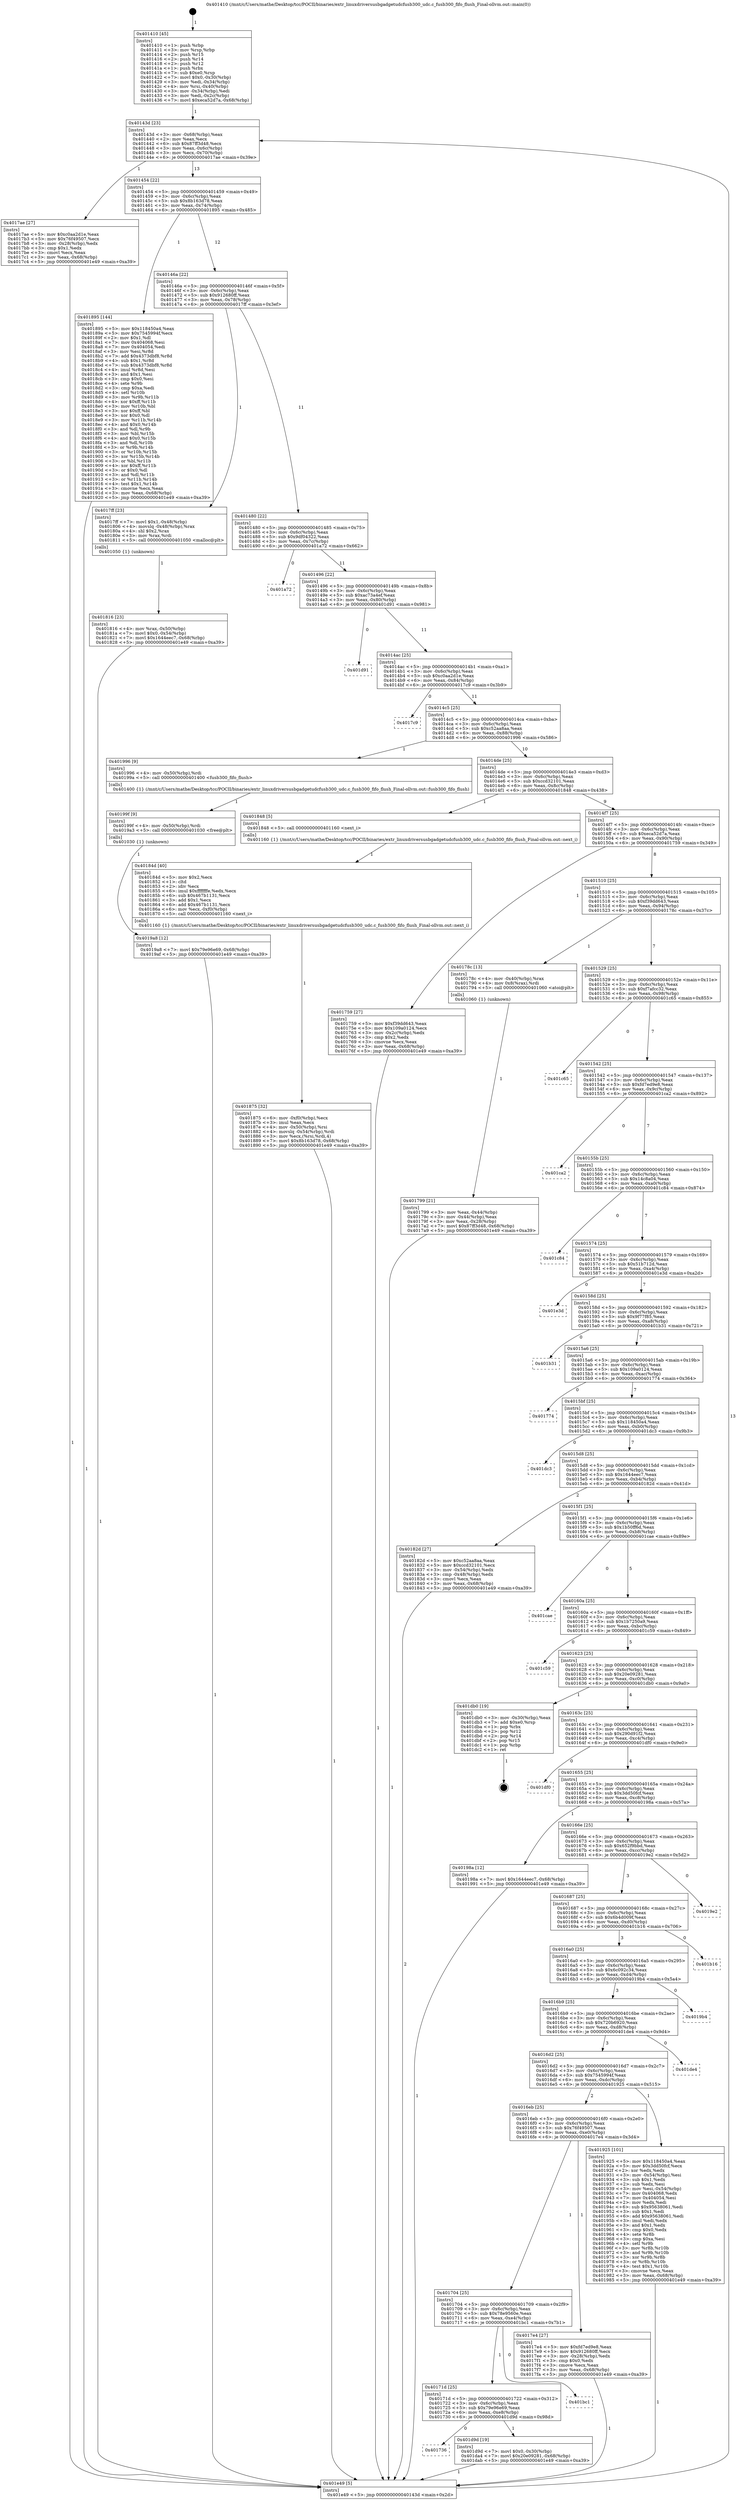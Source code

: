 digraph "0x401410" {
  label = "0x401410 (/mnt/c/Users/mathe/Desktop/tcc/POCII/binaries/extr_linuxdriversusbgadgetudcfusb300_udc.c_fusb300_fifo_flush_Final-ollvm.out::main(0))"
  labelloc = "t"
  node[shape=record]

  Entry [label="",width=0.3,height=0.3,shape=circle,fillcolor=black,style=filled]
  "0x40143d" [label="{
     0x40143d [23]\l
     | [instrs]\l
     &nbsp;&nbsp;0x40143d \<+3\>: mov -0x68(%rbp),%eax\l
     &nbsp;&nbsp;0x401440 \<+2\>: mov %eax,%ecx\l
     &nbsp;&nbsp;0x401442 \<+6\>: sub $0x87ff3d48,%ecx\l
     &nbsp;&nbsp;0x401448 \<+3\>: mov %eax,-0x6c(%rbp)\l
     &nbsp;&nbsp;0x40144b \<+3\>: mov %ecx,-0x70(%rbp)\l
     &nbsp;&nbsp;0x40144e \<+6\>: je 00000000004017ae \<main+0x39e\>\l
  }"]
  "0x4017ae" [label="{
     0x4017ae [27]\l
     | [instrs]\l
     &nbsp;&nbsp;0x4017ae \<+5\>: mov $0xc0aa2d1e,%eax\l
     &nbsp;&nbsp;0x4017b3 \<+5\>: mov $0x76f49507,%ecx\l
     &nbsp;&nbsp;0x4017b8 \<+3\>: mov -0x28(%rbp),%edx\l
     &nbsp;&nbsp;0x4017bb \<+3\>: cmp $0x1,%edx\l
     &nbsp;&nbsp;0x4017be \<+3\>: cmovl %ecx,%eax\l
     &nbsp;&nbsp;0x4017c1 \<+3\>: mov %eax,-0x68(%rbp)\l
     &nbsp;&nbsp;0x4017c4 \<+5\>: jmp 0000000000401e49 \<main+0xa39\>\l
  }"]
  "0x401454" [label="{
     0x401454 [22]\l
     | [instrs]\l
     &nbsp;&nbsp;0x401454 \<+5\>: jmp 0000000000401459 \<main+0x49\>\l
     &nbsp;&nbsp;0x401459 \<+3\>: mov -0x6c(%rbp),%eax\l
     &nbsp;&nbsp;0x40145c \<+5\>: sub $0x8b163d78,%eax\l
     &nbsp;&nbsp;0x401461 \<+3\>: mov %eax,-0x74(%rbp)\l
     &nbsp;&nbsp;0x401464 \<+6\>: je 0000000000401895 \<main+0x485\>\l
  }"]
  Exit [label="",width=0.3,height=0.3,shape=circle,fillcolor=black,style=filled,peripheries=2]
  "0x401895" [label="{
     0x401895 [144]\l
     | [instrs]\l
     &nbsp;&nbsp;0x401895 \<+5\>: mov $0x118450a4,%eax\l
     &nbsp;&nbsp;0x40189a \<+5\>: mov $0x7545994f,%ecx\l
     &nbsp;&nbsp;0x40189f \<+2\>: mov $0x1,%dl\l
     &nbsp;&nbsp;0x4018a1 \<+7\>: mov 0x404068,%esi\l
     &nbsp;&nbsp;0x4018a8 \<+7\>: mov 0x404054,%edi\l
     &nbsp;&nbsp;0x4018af \<+3\>: mov %esi,%r8d\l
     &nbsp;&nbsp;0x4018b2 \<+7\>: add $0x4373dbf8,%r8d\l
     &nbsp;&nbsp;0x4018b9 \<+4\>: sub $0x1,%r8d\l
     &nbsp;&nbsp;0x4018bd \<+7\>: sub $0x4373dbf8,%r8d\l
     &nbsp;&nbsp;0x4018c4 \<+4\>: imul %r8d,%esi\l
     &nbsp;&nbsp;0x4018c8 \<+3\>: and $0x1,%esi\l
     &nbsp;&nbsp;0x4018cb \<+3\>: cmp $0x0,%esi\l
     &nbsp;&nbsp;0x4018ce \<+4\>: sete %r9b\l
     &nbsp;&nbsp;0x4018d2 \<+3\>: cmp $0xa,%edi\l
     &nbsp;&nbsp;0x4018d5 \<+4\>: setl %r10b\l
     &nbsp;&nbsp;0x4018d9 \<+3\>: mov %r9b,%r11b\l
     &nbsp;&nbsp;0x4018dc \<+4\>: xor $0xff,%r11b\l
     &nbsp;&nbsp;0x4018e0 \<+3\>: mov %r10b,%bl\l
     &nbsp;&nbsp;0x4018e3 \<+3\>: xor $0xff,%bl\l
     &nbsp;&nbsp;0x4018e6 \<+3\>: xor $0x0,%dl\l
     &nbsp;&nbsp;0x4018e9 \<+3\>: mov %r11b,%r14b\l
     &nbsp;&nbsp;0x4018ec \<+4\>: and $0x0,%r14b\l
     &nbsp;&nbsp;0x4018f0 \<+3\>: and %dl,%r9b\l
     &nbsp;&nbsp;0x4018f3 \<+3\>: mov %bl,%r15b\l
     &nbsp;&nbsp;0x4018f6 \<+4\>: and $0x0,%r15b\l
     &nbsp;&nbsp;0x4018fa \<+3\>: and %dl,%r10b\l
     &nbsp;&nbsp;0x4018fd \<+3\>: or %r9b,%r14b\l
     &nbsp;&nbsp;0x401900 \<+3\>: or %r10b,%r15b\l
     &nbsp;&nbsp;0x401903 \<+3\>: xor %r15b,%r14b\l
     &nbsp;&nbsp;0x401906 \<+3\>: or %bl,%r11b\l
     &nbsp;&nbsp;0x401909 \<+4\>: xor $0xff,%r11b\l
     &nbsp;&nbsp;0x40190d \<+3\>: or $0x0,%dl\l
     &nbsp;&nbsp;0x401910 \<+3\>: and %dl,%r11b\l
     &nbsp;&nbsp;0x401913 \<+3\>: or %r11b,%r14b\l
     &nbsp;&nbsp;0x401916 \<+4\>: test $0x1,%r14b\l
     &nbsp;&nbsp;0x40191a \<+3\>: cmovne %ecx,%eax\l
     &nbsp;&nbsp;0x40191d \<+3\>: mov %eax,-0x68(%rbp)\l
     &nbsp;&nbsp;0x401920 \<+5\>: jmp 0000000000401e49 \<main+0xa39\>\l
  }"]
  "0x40146a" [label="{
     0x40146a [22]\l
     | [instrs]\l
     &nbsp;&nbsp;0x40146a \<+5\>: jmp 000000000040146f \<main+0x5f\>\l
     &nbsp;&nbsp;0x40146f \<+3\>: mov -0x6c(%rbp),%eax\l
     &nbsp;&nbsp;0x401472 \<+5\>: sub $0x912680ff,%eax\l
     &nbsp;&nbsp;0x401477 \<+3\>: mov %eax,-0x78(%rbp)\l
     &nbsp;&nbsp;0x40147a \<+6\>: je 00000000004017ff \<main+0x3ef\>\l
  }"]
  "0x401736" [label="{
     0x401736\l
  }", style=dashed]
  "0x4017ff" [label="{
     0x4017ff [23]\l
     | [instrs]\l
     &nbsp;&nbsp;0x4017ff \<+7\>: movl $0x1,-0x48(%rbp)\l
     &nbsp;&nbsp;0x401806 \<+4\>: movslq -0x48(%rbp),%rax\l
     &nbsp;&nbsp;0x40180a \<+4\>: shl $0x2,%rax\l
     &nbsp;&nbsp;0x40180e \<+3\>: mov %rax,%rdi\l
     &nbsp;&nbsp;0x401811 \<+5\>: call 0000000000401050 \<malloc@plt\>\l
     | [calls]\l
     &nbsp;&nbsp;0x401050 \{1\} (unknown)\l
  }"]
  "0x401480" [label="{
     0x401480 [22]\l
     | [instrs]\l
     &nbsp;&nbsp;0x401480 \<+5\>: jmp 0000000000401485 \<main+0x75\>\l
     &nbsp;&nbsp;0x401485 \<+3\>: mov -0x6c(%rbp),%eax\l
     &nbsp;&nbsp;0x401488 \<+5\>: sub $0x9df04322,%eax\l
     &nbsp;&nbsp;0x40148d \<+3\>: mov %eax,-0x7c(%rbp)\l
     &nbsp;&nbsp;0x401490 \<+6\>: je 0000000000401a72 \<main+0x662\>\l
  }"]
  "0x401d9d" [label="{
     0x401d9d [19]\l
     | [instrs]\l
     &nbsp;&nbsp;0x401d9d \<+7\>: movl $0x0,-0x30(%rbp)\l
     &nbsp;&nbsp;0x401da4 \<+7\>: movl $0x20e09281,-0x68(%rbp)\l
     &nbsp;&nbsp;0x401dab \<+5\>: jmp 0000000000401e49 \<main+0xa39\>\l
  }"]
  "0x401a72" [label="{
     0x401a72\l
  }", style=dashed]
  "0x401496" [label="{
     0x401496 [22]\l
     | [instrs]\l
     &nbsp;&nbsp;0x401496 \<+5\>: jmp 000000000040149b \<main+0x8b\>\l
     &nbsp;&nbsp;0x40149b \<+3\>: mov -0x6c(%rbp),%eax\l
     &nbsp;&nbsp;0x40149e \<+5\>: sub $0xac73a4ef,%eax\l
     &nbsp;&nbsp;0x4014a3 \<+3\>: mov %eax,-0x80(%rbp)\l
     &nbsp;&nbsp;0x4014a6 \<+6\>: je 0000000000401d91 \<main+0x981\>\l
  }"]
  "0x40171d" [label="{
     0x40171d [25]\l
     | [instrs]\l
     &nbsp;&nbsp;0x40171d \<+5\>: jmp 0000000000401722 \<main+0x312\>\l
     &nbsp;&nbsp;0x401722 \<+3\>: mov -0x6c(%rbp),%eax\l
     &nbsp;&nbsp;0x401725 \<+5\>: sub $0x79e96e69,%eax\l
     &nbsp;&nbsp;0x40172a \<+6\>: mov %eax,-0xe8(%rbp)\l
     &nbsp;&nbsp;0x401730 \<+6\>: je 0000000000401d9d \<main+0x98d\>\l
  }"]
  "0x401d91" [label="{
     0x401d91\l
  }", style=dashed]
  "0x4014ac" [label="{
     0x4014ac [25]\l
     | [instrs]\l
     &nbsp;&nbsp;0x4014ac \<+5\>: jmp 00000000004014b1 \<main+0xa1\>\l
     &nbsp;&nbsp;0x4014b1 \<+3\>: mov -0x6c(%rbp),%eax\l
     &nbsp;&nbsp;0x4014b4 \<+5\>: sub $0xc0aa2d1e,%eax\l
     &nbsp;&nbsp;0x4014b9 \<+6\>: mov %eax,-0x84(%rbp)\l
     &nbsp;&nbsp;0x4014bf \<+6\>: je 00000000004017c9 \<main+0x3b9\>\l
  }"]
  "0x401bc1" [label="{
     0x401bc1\l
  }", style=dashed]
  "0x4017c9" [label="{
     0x4017c9\l
  }", style=dashed]
  "0x4014c5" [label="{
     0x4014c5 [25]\l
     | [instrs]\l
     &nbsp;&nbsp;0x4014c5 \<+5\>: jmp 00000000004014ca \<main+0xba\>\l
     &nbsp;&nbsp;0x4014ca \<+3\>: mov -0x6c(%rbp),%eax\l
     &nbsp;&nbsp;0x4014cd \<+5\>: sub $0xc52aa8aa,%eax\l
     &nbsp;&nbsp;0x4014d2 \<+6\>: mov %eax,-0x88(%rbp)\l
     &nbsp;&nbsp;0x4014d8 \<+6\>: je 0000000000401996 \<main+0x586\>\l
  }"]
  "0x4019a8" [label="{
     0x4019a8 [12]\l
     | [instrs]\l
     &nbsp;&nbsp;0x4019a8 \<+7\>: movl $0x79e96e69,-0x68(%rbp)\l
     &nbsp;&nbsp;0x4019af \<+5\>: jmp 0000000000401e49 \<main+0xa39\>\l
  }"]
  "0x401996" [label="{
     0x401996 [9]\l
     | [instrs]\l
     &nbsp;&nbsp;0x401996 \<+4\>: mov -0x50(%rbp),%rdi\l
     &nbsp;&nbsp;0x40199a \<+5\>: call 0000000000401400 \<fusb300_fifo_flush\>\l
     | [calls]\l
     &nbsp;&nbsp;0x401400 \{1\} (/mnt/c/Users/mathe/Desktop/tcc/POCII/binaries/extr_linuxdriversusbgadgetudcfusb300_udc.c_fusb300_fifo_flush_Final-ollvm.out::fusb300_fifo_flush)\l
  }"]
  "0x4014de" [label="{
     0x4014de [25]\l
     | [instrs]\l
     &nbsp;&nbsp;0x4014de \<+5\>: jmp 00000000004014e3 \<main+0xd3\>\l
     &nbsp;&nbsp;0x4014e3 \<+3\>: mov -0x6c(%rbp),%eax\l
     &nbsp;&nbsp;0x4014e6 \<+5\>: sub $0xccd32101,%eax\l
     &nbsp;&nbsp;0x4014eb \<+6\>: mov %eax,-0x8c(%rbp)\l
     &nbsp;&nbsp;0x4014f1 \<+6\>: je 0000000000401848 \<main+0x438\>\l
  }"]
  "0x40199f" [label="{
     0x40199f [9]\l
     | [instrs]\l
     &nbsp;&nbsp;0x40199f \<+4\>: mov -0x50(%rbp),%rdi\l
     &nbsp;&nbsp;0x4019a3 \<+5\>: call 0000000000401030 \<free@plt\>\l
     | [calls]\l
     &nbsp;&nbsp;0x401030 \{1\} (unknown)\l
  }"]
  "0x401848" [label="{
     0x401848 [5]\l
     | [instrs]\l
     &nbsp;&nbsp;0x401848 \<+5\>: call 0000000000401160 \<next_i\>\l
     | [calls]\l
     &nbsp;&nbsp;0x401160 \{1\} (/mnt/c/Users/mathe/Desktop/tcc/POCII/binaries/extr_linuxdriversusbgadgetudcfusb300_udc.c_fusb300_fifo_flush_Final-ollvm.out::next_i)\l
  }"]
  "0x4014f7" [label="{
     0x4014f7 [25]\l
     | [instrs]\l
     &nbsp;&nbsp;0x4014f7 \<+5\>: jmp 00000000004014fc \<main+0xec\>\l
     &nbsp;&nbsp;0x4014fc \<+3\>: mov -0x6c(%rbp),%eax\l
     &nbsp;&nbsp;0x4014ff \<+5\>: sub $0xeca52d7a,%eax\l
     &nbsp;&nbsp;0x401504 \<+6\>: mov %eax,-0x90(%rbp)\l
     &nbsp;&nbsp;0x40150a \<+6\>: je 0000000000401759 \<main+0x349\>\l
  }"]
  "0x401875" [label="{
     0x401875 [32]\l
     | [instrs]\l
     &nbsp;&nbsp;0x401875 \<+6\>: mov -0xf0(%rbp),%ecx\l
     &nbsp;&nbsp;0x40187b \<+3\>: imul %eax,%ecx\l
     &nbsp;&nbsp;0x40187e \<+4\>: mov -0x50(%rbp),%rsi\l
     &nbsp;&nbsp;0x401882 \<+4\>: movslq -0x54(%rbp),%rdi\l
     &nbsp;&nbsp;0x401886 \<+3\>: mov %ecx,(%rsi,%rdi,4)\l
     &nbsp;&nbsp;0x401889 \<+7\>: movl $0x8b163d78,-0x68(%rbp)\l
     &nbsp;&nbsp;0x401890 \<+5\>: jmp 0000000000401e49 \<main+0xa39\>\l
  }"]
  "0x401759" [label="{
     0x401759 [27]\l
     | [instrs]\l
     &nbsp;&nbsp;0x401759 \<+5\>: mov $0xf39dd643,%eax\l
     &nbsp;&nbsp;0x40175e \<+5\>: mov $0x109a0124,%ecx\l
     &nbsp;&nbsp;0x401763 \<+3\>: mov -0x2c(%rbp),%edx\l
     &nbsp;&nbsp;0x401766 \<+3\>: cmp $0x2,%edx\l
     &nbsp;&nbsp;0x401769 \<+3\>: cmovne %ecx,%eax\l
     &nbsp;&nbsp;0x40176c \<+3\>: mov %eax,-0x68(%rbp)\l
     &nbsp;&nbsp;0x40176f \<+5\>: jmp 0000000000401e49 \<main+0xa39\>\l
  }"]
  "0x401510" [label="{
     0x401510 [25]\l
     | [instrs]\l
     &nbsp;&nbsp;0x401510 \<+5\>: jmp 0000000000401515 \<main+0x105\>\l
     &nbsp;&nbsp;0x401515 \<+3\>: mov -0x6c(%rbp),%eax\l
     &nbsp;&nbsp;0x401518 \<+5\>: sub $0xf39dd643,%eax\l
     &nbsp;&nbsp;0x40151d \<+6\>: mov %eax,-0x94(%rbp)\l
     &nbsp;&nbsp;0x401523 \<+6\>: je 000000000040178c \<main+0x37c\>\l
  }"]
  "0x401e49" [label="{
     0x401e49 [5]\l
     | [instrs]\l
     &nbsp;&nbsp;0x401e49 \<+5\>: jmp 000000000040143d \<main+0x2d\>\l
  }"]
  "0x401410" [label="{
     0x401410 [45]\l
     | [instrs]\l
     &nbsp;&nbsp;0x401410 \<+1\>: push %rbp\l
     &nbsp;&nbsp;0x401411 \<+3\>: mov %rsp,%rbp\l
     &nbsp;&nbsp;0x401414 \<+2\>: push %r15\l
     &nbsp;&nbsp;0x401416 \<+2\>: push %r14\l
     &nbsp;&nbsp;0x401418 \<+2\>: push %r12\l
     &nbsp;&nbsp;0x40141a \<+1\>: push %rbx\l
     &nbsp;&nbsp;0x40141b \<+7\>: sub $0xe0,%rsp\l
     &nbsp;&nbsp;0x401422 \<+7\>: movl $0x0,-0x30(%rbp)\l
     &nbsp;&nbsp;0x401429 \<+3\>: mov %edi,-0x34(%rbp)\l
     &nbsp;&nbsp;0x40142c \<+4\>: mov %rsi,-0x40(%rbp)\l
     &nbsp;&nbsp;0x401430 \<+3\>: mov -0x34(%rbp),%edi\l
     &nbsp;&nbsp;0x401433 \<+3\>: mov %edi,-0x2c(%rbp)\l
     &nbsp;&nbsp;0x401436 \<+7\>: movl $0xeca52d7a,-0x68(%rbp)\l
  }"]
  "0x40184d" [label="{
     0x40184d [40]\l
     | [instrs]\l
     &nbsp;&nbsp;0x40184d \<+5\>: mov $0x2,%ecx\l
     &nbsp;&nbsp;0x401852 \<+1\>: cltd\l
     &nbsp;&nbsp;0x401853 \<+2\>: idiv %ecx\l
     &nbsp;&nbsp;0x401855 \<+6\>: imul $0xfffffffe,%edx,%ecx\l
     &nbsp;&nbsp;0x40185b \<+6\>: sub $0x467b1131,%ecx\l
     &nbsp;&nbsp;0x401861 \<+3\>: add $0x1,%ecx\l
     &nbsp;&nbsp;0x401864 \<+6\>: add $0x467b1131,%ecx\l
     &nbsp;&nbsp;0x40186a \<+6\>: mov %ecx,-0xf0(%rbp)\l
     &nbsp;&nbsp;0x401870 \<+5\>: call 0000000000401160 \<next_i\>\l
     | [calls]\l
     &nbsp;&nbsp;0x401160 \{1\} (/mnt/c/Users/mathe/Desktop/tcc/POCII/binaries/extr_linuxdriversusbgadgetudcfusb300_udc.c_fusb300_fifo_flush_Final-ollvm.out::next_i)\l
  }"]
  "0x40178c" [label="{
     0x40178c [13]\l
     | [instrs]\l
     &nbsp;&nbsp;0x40178c \<+4\>: mov -0x40(%rbp),%rax\l
     &nbsp;&nbsp;0x401790 \<+4\>: mov 0x8(%rax),%rdi\l
     &nbsp;&nbsp;0x401794 \<+5\>: call 0000000000401060 \<atoi@plt\>\l
     | [calls]\l
     &nbsp;&nbsp;0x401060 \{1\} (unknown)\l
  }"]
  "0x401529" [label="{
     0x401529 [25]\l
     | [instrs]\l
     &nbsp;&nbsp;0x401529 \<+5\>: jmp 000000000040152e \<main+0x11e\>\l
     &nbsp;&nbsp;0x40152e \<+3\>: mov -0x6c(%rbp),%eax\l
     &nbsp;&nbsp;0x401531 \<+5\>: sub $0xf7afcc32,%eax\l
     &nbsp;&nbsp;0x401536 \<+6\>: mov %eax,-0x98(%rbp)\l
     &nbsp;&nbsp;0x40153c \<+6\>: je 0000000000401c65 \<main+0x855\>\l
  }"]
  "0x401799" [label="{
     0x401799 [21]\l
     | [instrs]\l
     &nbsp;&nbsp;0x401799 \<+3\>: mov %eax,-0x44(%rbp)\l
     &nbsp;&nbsp;0x40179c \<+3\>: mov -0x44(%rbp),%eax\l
     &nbsp;&nbsp;0x40179f \<+3\>: mov %eax,-0x28(%rbp)\l
     &nbsp;&nbsp;0x4017a2 \<+7\>: movl $0x87ff3d48,-0x68(%rbp)\l
     &nbsp;&nbsp;0x4017a9 \<+5\>: jmp 0000000000401e49 \<main+0xa39\>\l
  }"]
  "0x401816" [label="{
     0x401816 [23]\l
     | [instrs]\l
     &nbsp;&nbsp;0x401816 \<+4\>: mov %rax,-0x50(%rbp)\l
     &nbsp;&nbsp;0x40181a \<+7\>: movl $0x0,-0x54(%rbp)\l
     &nbsp;&nbsp;0x401821 \<+7\>: movl $0x1644eec7,-0x68(%rbp)\l
     &nbsp;&nbsp;0x401828 \<+5\>: jmp 0000000000401e49 \<main+0xa39\>\l
  }"]
  "0x401c65" [label="{
     0x401c65\l
  }", style=dashed]
  "0x401542" [label="{
     0x401542 [25]\l
     | [instrs]\l
     &nbsp;&nbsp;0x401542 \<+5\>: jmp 0000000000401547 \<main+0x137\>\l
     &nbsp;&nbsp;0x401547 \<+3\>: mov -0x6c(%rbp),%eax\l
     &nbsp;&nbsp;0x40154a \<+5\>: sub $0xfd7ed9e8,%eax\l
     &nbsp;&nbsp;0x40154f \<+6\>: mov %eax,-0x9c(%rbp)\l
     &nbsp;&nbsp;0x401555 \<+6\>: je 0000000000401ca2 \<main+0x892\>\l
  }"]
  "0x401704" [label="{
     0x401704 [25]\l
     | [instrs]\l
     &nbsp;&nbsp;0x401704 \<+5\>: jmp 0000000000401709 \<main+0x2f9\>\l
     &nbsp;&nbsp;0x401709 \<+3\>: mov -0x6c(%rbp),%eax\l
     &nbsp;&nbsp;0x40170c \<+5\>: sub $0x78e9560e,%eax\l
     &nbsp;&nbsp;0x401711 \<+6\>: mov %eax,-0xe4(%rbp)\l
     &nbsp;&nbsp;0x401717 \<+6\>: je 0000000000401bc1 \<main+0x7b1\>\l
  }"]
  "0x401ca2" [label="{
     0x401ca2\l
  }", style=dashed]
  "0x40155b" [label="{
     0x40155b [25]\l
     | [instrs]\l
     &nbsp;&nbsp;0x40155b \<+5\>: jmp 0000000000401560 \<main+0x150\>\l
     &nbsp;&nbsp;0x401560 \<+3\>: mov -0x6c(%rbp),%eax\l
     &nbsp;&nbsp;0x401563 \<+5\>: sub $0x14c8a04,%eax\l
     &nbsp;&nbsp;0x401568 \<+6\>: mov %eax,-0xa0(%rbp)\l
     &nbsp;&nbsp;0x40156e \<+6\>: je 0000000000401c84 \<main+0x874\>\l
  }"]
  "0x4017e4" [label="{
     0x4017e4 [27]\l
     | [instrs]\l
     &nbsp;&nbsp;0x4017e4 \<+5\>: mov $0xfd7ed9e8,%eax\l
     &nbsp;&nbsp;0x4017e9 \<+5\>: mov $0x912680ff,%ecx\l
     &nbsp;&nbsp;0x4017ee \<+3\>: mov -0x28(%rbp),%edx\l
     &nbsp;&nbsp;0x4017f1 \<+3\>: cmp $0x0,%edx\l
     &nbsp;&nbsp;0x4017f4 \<+3\>: cmove %ecx,%eax\l
     &nbsp;&nbsp;0x4017f7 \<+3\>: mov %eax,-0x68(%rbp)\l
     &nbsp;&nbsp;0x4017fa \<+5\>: jmp 0000000000401e49 \<main+0xa39\>\l
  }"]
  "0x401c84" [label="{
     0x401c84\l
  }", style=dashed]
  "0x401574" [label="{
     0x401574 [25]\l
     | [instrs]\l
     &nbsp;&nbsp;0x401574 \<+5\>: jmp 0000000000401579 \<main+0x169\>\l
     &nbsp;&nbsp;0x401579 \<+3\>: mov -0x6c(%rbp),%eax\l
     &nbsp;&nbsp;0x40157c \<+5\>: sub $0x51b712d,%eax\l
     &nbsp;&nbsp;0x401581 \<+6\>: mov %eax,-0xa4(%rbp)\l
     &nbsp;&nbsp;0x401587 \<+6\>: je 0000000000401e3d \<main+0xa2d\>\l
  }"]
  "0x4016eb" [label="{
     0x4016eb [25]\l
     | [instrs]\l
     &nbsp;&nbsp;0x4016eb \<+5\>: jmp 00000000004016f0 \<main+0x2e0\>\l
     &nbsp;&nbsp;0x4016f0 \<+3\>: mov -0x6c(%rbp),%eax\l
     &nbsp;&nbsp;0x4016f3 \<+5\>: sub $0x76f49507,%eax\l
     &nbsp;&nbsp;0x4016f8 \<+6\>: mov %eax,-0xe0(%rbp)\l
     &nbsp;&nbsp;0x4016fe \<+6\>: je 00000000004017e4 \<main+0x3d4\>\l
  }"]
  "0x401e3d" [label="{
     0x401e3d\l
  }", style=dashed]
  "0x40158d" [label="{
     0x40158d [25]\l
     | [instrs]\l
     &nbsp;&nbsp;0x40158d \<+5\>: jmp 0000000000401592 \<main+0x182\>\l
     &nbsp;&nbsp;0x401592 \<+3\>: mov -0x6c(%rbp),%eax\l
     &nbsp;&nbsp;0x401595 \<+5\>: sub $0x9f77f85,%eax\l
     &nbsp;&nbsp;0x40159a \<+6\>: mov %eax,-0xa8(%rbp)\l
     &nbsp;&nbsp;0x4015a0 \<+6\>: je 0000000000401b31 \<main+0x721\>\l
  }"]
  "0x401925" [label="{
     0x401925 [101]\l
     | [instrs]\l
     &nbsp;&nbsp;0x401925 \<+5\>: mov $0x118450a4,%eax\l
     &nbsp;&nbsp;0x40192a \<+5\>: mov $0x3dd50fcf,%ecx\l
     &nbsp;&nbsp;0x40192f \<+2\>: xor %edx,%edx\l
     &nbsp;&nbsp;0x401931 \<+3\>: mov -0x54(%rbp),%esi\l
     &nbsp;&nbsp;0x401934 \<+3\>: sub $0x1,%edx\l
     &nbsp;&nbsp;0x401937 \<+2\>: sub %edx,%esi\l
     &nbsp;&nbsp;0x401939 \<+3\>: mov %esi,-0x54(%rbp)\l
     &nbsp;&nbsp;0x40193c \<+7\>: mov 0x404068,%edx\l
     &nbsp;&nbsp;0x401943 \<+7\>: mov 0x404054,%esi\l
     &nbsp;&nbsp;0x40194a \<+2\>: mov %edx,%edi\l
     &nbsp;&nbsp;0x40194c \<+6\>: sub $0x95638061,%edi\l
     &nbsp;&nbsp;0x401952 \<+3\>: sub $0x1,%edi\l
     &nbsp;&nbsp;0x401955 \<+6\>: add $0x95638061,%edi\l
     &nbsp;&nbsp;0x40195b \<+3\>: imul %edi,%edx\l
     &nbsp;&nbsp;0x40195e \<+3\>: and $0x1,%edx\l
     &nbsp;&nbsp;0x401961 \<+3\>: cmp $0x0,%edx\l
     &nbsp;&nbsp;0x401964 \<+4\>: sete %r8b\l
     &nbsp;&nbsp;0x401968 \<+3\>: cmp $0xa,%esi\l
     &nbsp;&nbsp;0x40196b \<+4\>: setl %r9b\l
     &nbsp;&nbsp;0x40196f \<+3\>: mov %r8b,%r10b\l
     &nbsp;&nbsp;0x401972 \<+3\>: and %r9b,%r10b\l
     &nbsp;&nbsp;0x401975 \<+3\>: xor %r9b,%r8b\l
     &nbsp;&nbsp;0x401978 \<+3\>: or %r8b,%r10b\l
     &nbsp;&nbsp;0x40197b \<+4\>: test $0x1,%r10b\l
     &nbsp;&nbsp;0x40197f \<+3\>: cmovne %ecx,%eax\l
     &nbsp;&nbsp;0x401982 \<+3\>: mov %eax,-0x68(%rbp)\l
     &nbsp;&nbsp;0x401985 \<+5\>: jmp 0000000000401e49 \<main+0xa39\>\l
  }"]
  "0x401b31" [label="{
     0x401b31\l
  }", style=dashed]
  "0x4015a6" [label="{
     0x4015a6 [25]\l
     | [instrs]\l
     &nbsp;&nbsp;0x4015a6 \<+5\>: jmp 00000000004015ab \<main+0x19b\>\l
     &nbsp;&nbsp;0x4015ab \<+3\>: mov -0x6c(%rbp),%eax\l
     &nbsp;&nbsp;0x4015ae \<+5\>: sub $0x109a0124,%eax\l
     &nbsp;&nbsp;0x4015b3 \<+6\>: mov %eax,-0xac(%rbp)\l
     &nbsp;&nbsp;0x4015b9 \<+6\>: je 0000000000401774 \<main+0x364\>\l
  }"]
  "0x4016d2" [label="{
     0x4016d2 [25]\l
     | [instrs]\l
     &nbsp;&nbsp;0x4016d2 \<+5\>: jmp 00000000004016d7 \<main+0x2c7\>\l
     &nbsp;&nbsp;0x4016d7 \<+3\>: mov -0x6c(%rbp),%eax\l
     &nbsp;&nbsp;0x4016da \<+5\>: sub $0x7545994f,%eax\l
     &nbsp;&nbsp;0x4016df \<+6\>: mov %eax,-0xdc(%rbp)\l
     &nbsp;&nbsp;0x4016e5 \<+6\>: je 0000000000401925 \<main+0x515\>\l
  }"]
  "0x401774" [label="{
     0x401774\l
  }", style=dashed]
  "0x4015bf" [label="{
     0x4015bf [25]\l
     | [instrs]\l
     &nbsp;&nbsp;0x4015bf \<+5\>: jmp 00000000004015c4 \<main+0x1b4\>\l
     &nbsp;&nbsp;0x4015c4 \<+3\>: mov -0x6c(%rbp),%eax\l
     &nbsp;&nbsp;0x4015c7 \<+5\>: sub $0x118450a4,%eax\l
     &nbsp;&nbsp;0x4015cc \<+6\>: mov %eax,-0xb0(%rbp)\l
     &nbsp;&nbsp;0x4015d2 \<+6\>: je 0000000000401dc3 \<main+0x9b3\>\l
  }"]
  "0x401de4" [label="{
     0x401de4\l
  }", style=dashed]
  "0x401dc3" [label="{
     0x401dc3\l
  }", style=dashed]
  "0x4015d8" [label="{
     0x4015d8 [25]\l
     | [instrs]\l
     &nbsp;&nbsp;0x4015d8 \<+5\>: jmp 00000000004015dd \<main+0x1cd\>\l
     &nbsp;&nbsp;0x4015dd \<+3\>: mov -0x6c(%rbp),%eax\l
     &nbsp;&nbsp;0x4015e0 \<+5\>: sub $0x1644eec7,%eax\l
     &nbsp;&nbsp;0x4015e5 \<+6\>: mov %eax,-0xb4(%rbp)\l
     &nbsp;&nbsp;0x4015eb \<+6\>: je 000000000040182d \<main+0x41d\>\l
  }"]
  "0x4016b9" [label="{
     0x4016b9 [25]\l
     | [instrs]\l
     &nbsp;&nbsp;0x4016b9 \<+5\>: jmp 00000000004016be \<main+0x2ae\>\l
     &nbsp;&nbsp;0x4016be \<+3\>: mov -0x6c(%rbp),%eax\l
     &nbsp;&nbsp;0x4016c1 \<+5\>: sub $0x720b6920,%eax\l
     &nbsp;&nbsp;0x4016c6 \<+6\>: mov %eax,-0xd8(%rbp)\l
     &nbsp;&nbsp;0x4016cc \<+6\>: je 0000000000401de4 \<main+0x9d4\>\l
  }"]
  "0x40182d" [label="{
     0x40182d [27]\l
     | [instrs]\l
     &nbsp;&nbsp;0x40182d \<+5\>: mov $0xc52aa8aa,%eax\l
     &nbsp;&nbsp;0x401832 \<+5\>: mov $0xccd32101,%ecx\l
     &nbsp;&nbsp;0x401837 \<+3\>: mov -0x54(%rbp),%edx\l
     &nbsp;&nbsp;0x40183a \<+3\>: cmp -0x48(%rbp),%edx\l
     &nbsp;&nbsp;0x40183d \<+3\>: cmovl %ecx,%eax\l
     &nbsp;&nbsp;0x401840 \<+3\>: mov %eax,-0x68(%rbp)\l
     &nbsp;&nbsp;0x401843 \<+5\>: jmp 0000000000401e49 \<main+0xa39\>\l
  }"]
  "0x4015f1" [label="{
     0x4015f1 [25]\l
     | [instrs]\l
     &nbsp;&nbsp;0x4015f1 \<+5\>: jmp 00000000004015f6 \<main+0x1e6\>\l
     &nbsp;&nbsp;0x4015f6 \<+3\>: mov -0x6c(%rbp),%eax\l
     &nbsp;&nbsp;0x4015f9 \<+5\>: sub $0x1b50ff6d,%eax\l
     &nbsp;&nbsp;0x4015fe \<+6\>: mov %eax,-0xb8(%rbp)\l
     &nbsp;&nbsp;0x401604 \<+6\>: je 0000000000401cae \<main+0x89e\>\l
  }"]
  "0x4019b4" [label="{
     0x4019b4\l
  }", style=dashed]
  "0x401cae" [label="{
     0x401cae\l
  }", style=dashed]
  "0x40160a" [label="{
     0x40160a [25]\l
     | [instrs]\l
     &nbsp;&nbsp;0x40160a \<+5\>: jmp 000000000040160f \<main+0x1ff\>\l
     &nbsp;&nbsp;0x40160f \<+3\>: mov -0x6c(%rbp),%eax\l
     &nbsp;&nbsp;0x401612 \<+5\>: sub $0x1b7250a9,%eax\l
     &nbsp;&nbsp;0x401617 \<+6\>: mov %eax,-0xbc(%rbp)\l
     &nbsp;&nbsp;0x40161d \<+6\>: je 0000000000401c59 \<main+0x849\>\l
  }"]
  "0x4016a0" [label="{
     0x4016a0 [25]\l
     | [instrs]\l
     &nbsp;&nbsp;0x4016a0 \<+5\>: jmp 00000000004016a5 \<main+0x295\>\l
     &nbsp;&nbsp;0x4016a5 \<+3\>: mov -0x6c(%rbp),%eax\l
     &nbsp;&nbsp;0x4016a8 \<+5\>: sub $0x6c092c34,%eax\l
     &nbsp;&nbsp;0x4016ad \<+6\>: mov %eax,-0xd4(%rbp)\l
     &nbsp;&nbsp;0x4016b3 \<+6\>: je 00000000004019b4 \<main+0x5a4\>\l
  }"]
  "0x401c59" [label="{
     0x401c59\l
  }", style=dashed]
  "0x401623" [label="{
     0x401623 [25]\l
     | [instrs]\l
     &nbsp;&nbsp;0x401623 \<+5\>: jmp 0000000000401628 \<main+0x218\>\l
     &nbsp;&nbsp;0x401628 \<+3\>: mov -0x6c(%rbp),%eax\l
     &nbsp;&nbsp;0x40162b \<+5\>: sub $0x20e09281,%eax\l
     &nbsp;&nbsp;0x401630 \<+6\>: mov %eax,-0xc0(%rbp)\l
     &nbsp;&nbsp;0x401636 \<+6\>: je 0000000000401db0 \<main+0x9a0\>\l
  }"]
  "0x401b16" [label="{
     0x401b16\l
  }", style=dashed]
  "0x401db0" [label="{
     0x401db0 [19]\l
     | [instrs]\l
     &nbsp;&nbsp;0x401db0 \<+3\>: mov -0x30(%rbp),%eax\l
     &nbsp;&nbsp;0x401db3 \<+7\>: add $0xe0,%rsp\l
     &nbsp;&nbsp;0x401dba \<+1\>: pop %rbx\l
     &nbsp;&nbsp;0x401dbb \<+2\>: pop %r12\l
     &nbsp;&nbsp;0x401dbd \<+2\>: pop %r14\l
     &nbsp;&nbsp;0x401dbf \<+2\>: pop %r15\l
     &nbsp;&nbsp;0x401dc1 \<+1\>: pop %rbp\l
     &nbsp;&nbsp;0x401dc2 \<+1\>: ret\l
  }"]
  "0x40163c" [label="{
     0x40163c [25]\l
     | [instrs]\l
     &nbsp;&nbsp;0x40163c \<+5\>: jmp 0000000000401641 \<main+0x231\>\l
     &nbsp;&nbsp;0x401641 \<+3\>: mov -0x6c(%rbp),%eax\l
     &nbsp;&nbsp;0x401644 \<+5\>: sub $0x290d91f2,%eax\l
     &nbsp;&nbsp;0x401649 \<+6\>: mov %eax,-0xc4(%rbp)\l
     &nbsp;&nbsp;0x40164f \<+6\>: je 0000000000401df0 \<main+0x9e0\>\l
  }"]
  "0x401687" [label="{
     0x401687 [25]\l
     | [instrs]\l
     &nbsp;&nbsp;0x401687 \<+5\>: jmp 000000000040168c \<main+0x27c\>\l
     &nbsp;&nbsp;0x40168c \<+3\>: mov -0x6c(%rbp),%eax\l
     &nbsp;&nbsp;0x40168f \<+5\>: sub $0x6b4d009f,%eax\l
     &nbsp;&nbsp;0x401694 \<+6\>: mov %eax,-0xd0(%rbp)\l
     &nbsp;&nbsp;0x40169a \<+6\>: je 0000000000401b16 \<main+0x706\>\l
  }"]
  "0x401df0" [label="{
     0x401df0\l
  }", style=dashed]
  "0x401655" [label="{
     0x401655 [25]\l
     | [instrs]\l
     &nbsp;&nbsp;0x401655 \<+5\>: jmp 000000000040165a \<main+0x24a\>\l
     &nbsp;&nbsp;0x40165a \<+3\>: mov -0x6c(%rbp),%eax\l
     &nbsp;&nbsp;0x40165d \<+5\>: sub $0x3dd50fcf,%eax\l
     &nbsp;&nbsp;0x401662 \<+6\>: mov %eax,-0xc8(%rbp)\l
     &nbsp;&nbsp;0x401668 \<+6\>: je 000000000040198a \<main+0x57a\>\l
  }"]
  "0x4019e2" [label="{
     0x4019e2\l
  }", style=dashed]
  "0x40198a" [label="{
     0x40198a [12]\l
     | [instrs]\l
     &nbsp;&nbsp;0x40198a \<+7\>: movl $0x1644eec7,-0x68(%rbp)\l
     &nbsp;&nbsp;0x401991 \<+5\>: jmp 0000000000401e49 \<main+0xa39\>\l
  }"]
  "0x40166e" [label="{
     0x40166e [25]\l
     | [instrs]\l
     &nbsp;&nbsp;0x40166e \<+5\>: jmp 0000000000401673 \<main+0x263\>\l
     &nbsp;&nbsp;0x401673 \<+3\>: mov -0x6c(%rbp),%eax\l
     &nbsp;&nbsp;0x401676 \<+5\>: sub $0x652f9bbd,%eax\l
     &nbsp;&nbsp;0x40167b \<+6\>: mov %eax,-0xcc(%rbp)\l
     &nbsp;&nbsp;0x401681 \<+6\>: je 00000000004019e2 \<main+0x5d2\>\l
  }"]
  Entry -> "0x401410" [label=" 1"]
  "0x40143d" -> "0x4017ae" [label=" 1"]
  "0x40143d" -> "0x401454" [label=" 13"]
  "0x401db0" -> Exit [label=" 1"]
  "0x401454" -> "0x401895" [label=" 1"]
  "0x401454" -> "0x40146a" [label=" 12"]
  "0x401d9d" -> "0x401e49" [label=" 1"]
  "0x40146a" -> "0x4017ff" [label=" 1"]
  "0x40146a" -> "0x401480" [label=" 11"]
  "0x40171d" -> "0x401736" [label=" 0"]
  "0x401480" -> "0x401a72" [label=" 0"]
  "0x401480" -> "0x401496" [label=" 11"]
  "0x40171d" -> "0x401d9d" [label=" 1"]
  "0x401496" -> "0x401d91" [label=" 0"]
  "0x401496" -> "0x4014ac" [label=" 11"]
  "0x401704" -> "0x40171d" [label=" 1"]
  "0x4014ac" -> "0x4017c9" [label=" 0"]
  "0x4014ac" -> "0x4014c5" [label=" 11"]
  "0x401704" -> "0x401bc1" [label=" 0"]
  "0x4014c5" -> "0x401996" [label=" 1"]
  "0x4014c5" -> "0x4014de" [label=" 10"]
  "0x4019a8" -> "0x401e49" [label=" 1"]
  "0x4014de" -> "0x401848" [label=" 1"]
  "0x4014de" -> "0x4014f7" [label=" 9"]
  "0x40199f" -> "0x4019a8" [label=" 1"]
  "0x4014f7" -> "0x401759" [label=" 1"]
  "0x4014f7" -> "0x401510" [label=" 8"]
  "0x401759" -> "0x401e49" [label=" 1"]
  "0x401410" -> "0x40143d" [label=" 1"]
  "0x401e49" -> "0x40143d" [label=" 13"]
  "0x401996" -> "0x40199f" [label=" 1"]
  "0x401510" -> "0x40178c" [label=" 1"]
  "0x401510" -> "0x401529" [label=" 7"]
  "0x40178c" -> "0x401799" [label=" 1"]
  "0x401799" -> "0x401e49" [label=" 1"]
  "0x4017ae" -> "0x401e49" [label=" 1"]
  "0x40198a" -> "0x401e49" [label=" 1"]
  "0x401529" -> "0x401c65" [label=" 0"]
  "0x401529" -> "0x401542" [label=" 7"]
  "0x401925" -> "0x401e49" [label=" 1"]
  "0x401542" -> "0x401ca2" [label=" 0"]
  "0x401542" -> "0x40155b" [label=" 7"]
  "0x401895" -> "0x401e49" [label=" 1"]
  "0x40155b" -> "0x401c84" [label=" 0"]
  "0x40155b" -> "0x401574" [label=" 7"]
  "0x401875" -> "0x401e49" [label=" 1"]
  "0x401574" -> "0x401e3d" [label=" 0"]
  "0x401574" -> "0x40158d" [label=" 7"]
  "0x401848" -> "0x40184d" [label=" 1"]
  "0x40158d" -> "0x401b31" [label=" 0"]
  "0x40158d" -> "0x4015a6" [label=" 7"]
  "0x40182d" -> "0x401e49" [label=" 2"]
  "0x4015a6" -> "0x401774" [label=" 0"]
  "0x4015a6" -> "0x4015bf" [label=" 7"]
  "0x4017ff" -> "0x401816" [label=" 1"]
  "0x4015bf" -> "0x401dc3" [label=" 0"]
  "0x4015bf" -> "0x4015d8" [label=" 7"]
  "0x4017e4" -> "0x401e49" [label=" 1"]
  "0x4015d8" -> "0x40182d" [label=" 2"]
  "0x4015d8" -> "0x4015f1" [label=" 5"]
  "0x4016eb" -> "0x4017e4" [label=" 1"]
  "0x4015f1" -> "0x401cae" [label=" 0"]
  "0x4015f1" -> "0x40160a" [label=" 5"]
  "0x40184d" -> "0x401875" [label=" 1"]
  "0x40160a" -> "0x401c59" [label=" 0"]
  "0x40160a" -> "0x401623" [label=" 5"]
  "0x4016d2" -> "0x401925" [label=" 1"]
  "0x401623" -> "0x401db0" [label=" 1"]
  "0x401623" -> "0x40163c" [label=" 4"]
  "0x401816" -> "0x401e49" [label=" 1"]
  "0x40163c" -> "0x401df0" [label=" 0"]
  "0x40163c" -> "0x401655" [label=" 4"]
  "0x4016b9" -> "0x401de4" [label=" 0"]
  "0x401655" -> "0x40198a" [label=" 1"]
  "0x401655" -> "0x40166e" [label=" 3"]
  "0x4016eb" -> "0x401704" [label=" 1"]
  "0x40166e" -> "0x4019e2" [label=" 0"]
  "0x40166e" -> "0x401687" [label=" 3"]
  "0x4016b9" -> "0x4016d2" [label=" 3"]
  "0x401687" -> "0x401b16" [label=" 0"]
  "0x401687" -> "0x4016a0" [label=" 3"]
  "0x4016d2" -> "0x4016eb" [label=" 2"]
  "0x4016a0" -> "0x4019b4" [label=" 0"]
  "0x4016a0" -> "0x4016b9" [label=" 3"]
}
